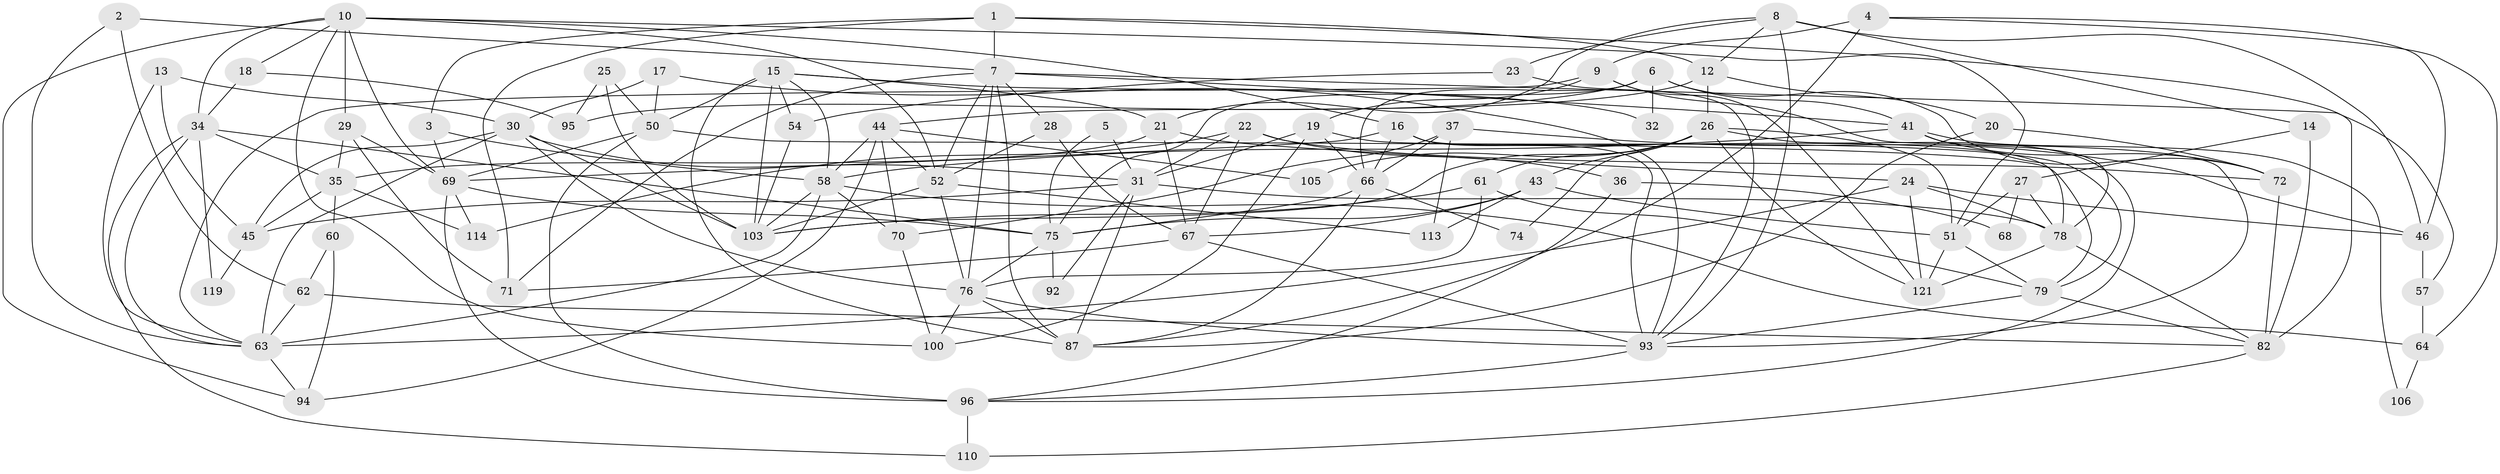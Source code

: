 // Generated by graph-tools (version 1.1) at 2025/24/03/03/25 07:24:02]
// undirected, 79 vertices, 194 edges
graph export_dot {
graph [start="1"]
  node [color=gray90,style=filled];
  1;
  2;
  3;
  4;
  5;
  6 [super="+39"];
  7 [super="+117"];
  8 [super="+49"];
  9;
  10 [super="+11"];
  12 [super="+33"];
  13;
  14;
  15 [super="+122"];
  16 [super="+47"];
  17 [super="+98"];
  18;
  19 [super="+111"];
  20 [super="+48"];
  21 [super="+56"];
  22;
  23 [super="+38"];
  24 [super="+40"];
  25;
  26 [super="+85"];
  27;
  28 [super="+55"];
  29 [super="+89"];
  30 [super="+88"];
  31 [super="+42"];
  32;
  34 [super="+53"];
  35;
  36;
  37 [super="+116"];
  41 [super="+97"];
  43;
  44 [super="+118"];
  45 [super="+59"];
  46 [super="+102"];
  50;
  51 [super="+91"];
  52 [super="+81"];
  54;
  57;
  58 [super="+83"];
  60;
  61;
  62;
  63 [super="+65"];
  64 [super="+77"];
  66 [super="+101"];
  67 [super="+90"];
  68;
  69 [super="+84"];
  70 [super="+73"];
  71;
  72 [super="+86"];
  74;
  75 [super="+112"];
  76 [super="+99"];
  78 [super="+107"];
  79 [super="+80"];
  82 [super="+108"];
  87 [super="+120"];
  92;
  93 [super="+104"];
  94;
  95;
  96 [super="+109"];
  100;
  103 [super="+115"];
  105;
  106;
  110;
  113;
  114;
  119;
  121;
  1 -- 71;
  1 -- 3;
  1 -- 82;
  1 -- 12;
  1 -- 7;
  2 -- 7;
  2 -- 62;
  2 -- 63;
  3 -- 69;
  3 -- 58;
  4 -- 46;
  4 -- 87;
  4 -- 9;
  4 -- 64;
  5 -- 75;
  5 -- 31;
  6 -- 66;
  6 -- 32;
  6 -- 95;
  6 -- 72;
  6 -- 41;
  6 -- 75;
  7 -- 52;
  7 -- 57;
  7 -- 87;
  7 -- 71;
  7 -- 41;
  7 -- 76;
  7 -- 28;
  8 -- 12;
  8 -- 14;
  8 -- 23;
  8 -- 46;
  8 -- 93;
  8 -- 21;
  9 -- 93;
  9 -- 19;
  9 -- 121;
  9 -- 63;
  10 -- 34;
  10 -- 51;
  10 -- 69;
  10 -- 16;
  10 -- 18;
  10 -- 100;
  10 -- 52;
  10 -- 94;
  10 -- 29;
  12 -- 44;
  12 -- 26;
  12 -- 20;
  13 -- 30;
  13 -- 45;
  13 -- 63;
  14 -- 82;
  14 -- 27;
  15 -- 87 [weight=2];
  15 -- 50;
  15 -- 32;
  15 -- 54;
  15 -- 103;
  15 -- 21;
  15 -- 58;
  16 -- 93;
  16 -- 69;
  16 -- 78;
  16 -- 66;
  17 -- 30;
  17 -- 50;
  17 -- 93;
  18 -- 95;
  18 -- 34;
  19 -- 31;
  19 -- 100;
  19 -- 79;
  19 -- 66;
  20 -- 72;
  20 -- 87;
  21 -- 35;
  21 -- 67;
  21 -- 24;
  22 -- 67;
  22 -- 36;
  22 -- 114;
  22 -- 72;
  22 -- 31;
  23 -- 93;
  23 -- 54;
  24 -- 78;
  24 -- 46 [weight=2];
  24 -- 121;
  24 -- 63;
  25 -- 95;
  25 -- 103;
  25 -- 50;
  26 -- 96;
  26 -- 51;
  26 -- 74;
  26 -- 103;
  26 -- 105;
  26 -- 121;
  26 -- 43;
  26 -- 61;
  27 -- 78 [weight=2];
  27 -- 51;
  27 -- 68;
  28 -- 52;
  28 -- 67;
  29 -- 69;
  29 -- 35;
  29 -- 71;
  30 -- 45;
  30 -- 31;
  30 -- 103;
  30 -- 76;
  30 -- 63;
  31 -- 87;
  31 -- 92;
  31 -- 78;
  31 -- 45;
  34 -- 63;
  34 -- 35;
  34 -- 110;
  34 -- 119;
  34 -- 75;
  35 -- 114;
  35 -- 45;
  35 -- 60;
  36 -- 96;
  36 -- 68;
  37 -- 66;
  37 -- 113;
  37 -- 70;
  37 -- 46;
  41 -- 106;
  41 -- 58;
  41 -- 72;
  41 -- 78;
  43 -- 67;
  43 -- 75;
  43 -- 113;
  43 -- 51;
  44 -- 94;
  44 -- 105;
  44 -- 58;
  44 -- 70;
  44 -- 52;
  45 -- 119;
  46 -- 57;
  50 -- 79;
  50 -- 69;
  50 -- 96;
  51 -- 79;
  51 -- 121;
  52 -- 113;
  52 -- 103;
  52 -- 76;
  54 -- 103;
  57 -- 64;
  58 -- 64;
  58 -- 103;
  58 -- 63;
  58 -- 70;
  60 -- 62;
  60 -- 94;
  61 -- 76;
  61 -- 79;
  61 -- 103;
  62 -- 63;
  62 -- 82;
  63 -- 94;
  64 -- 106;
  66 -- 74;
  66 -- 87;
  66 -- 75;
  67 -- 93;
  67 -- 71;
  69 -- 96 [weight=2];
  69 -- 114;
  69 -- 75;
  70 -- 100;
  72 -- 82;
  75 -- 76;
  75 -- 92;
  76 -- 100;
  76 -- 87;
  76 -- 93;
  78 -- 82;
  78 -- 121;
  79 -- 93;
  79 -- 82;
  82 -- 110;
  93 -- 96;
  96 -- 110;
}
